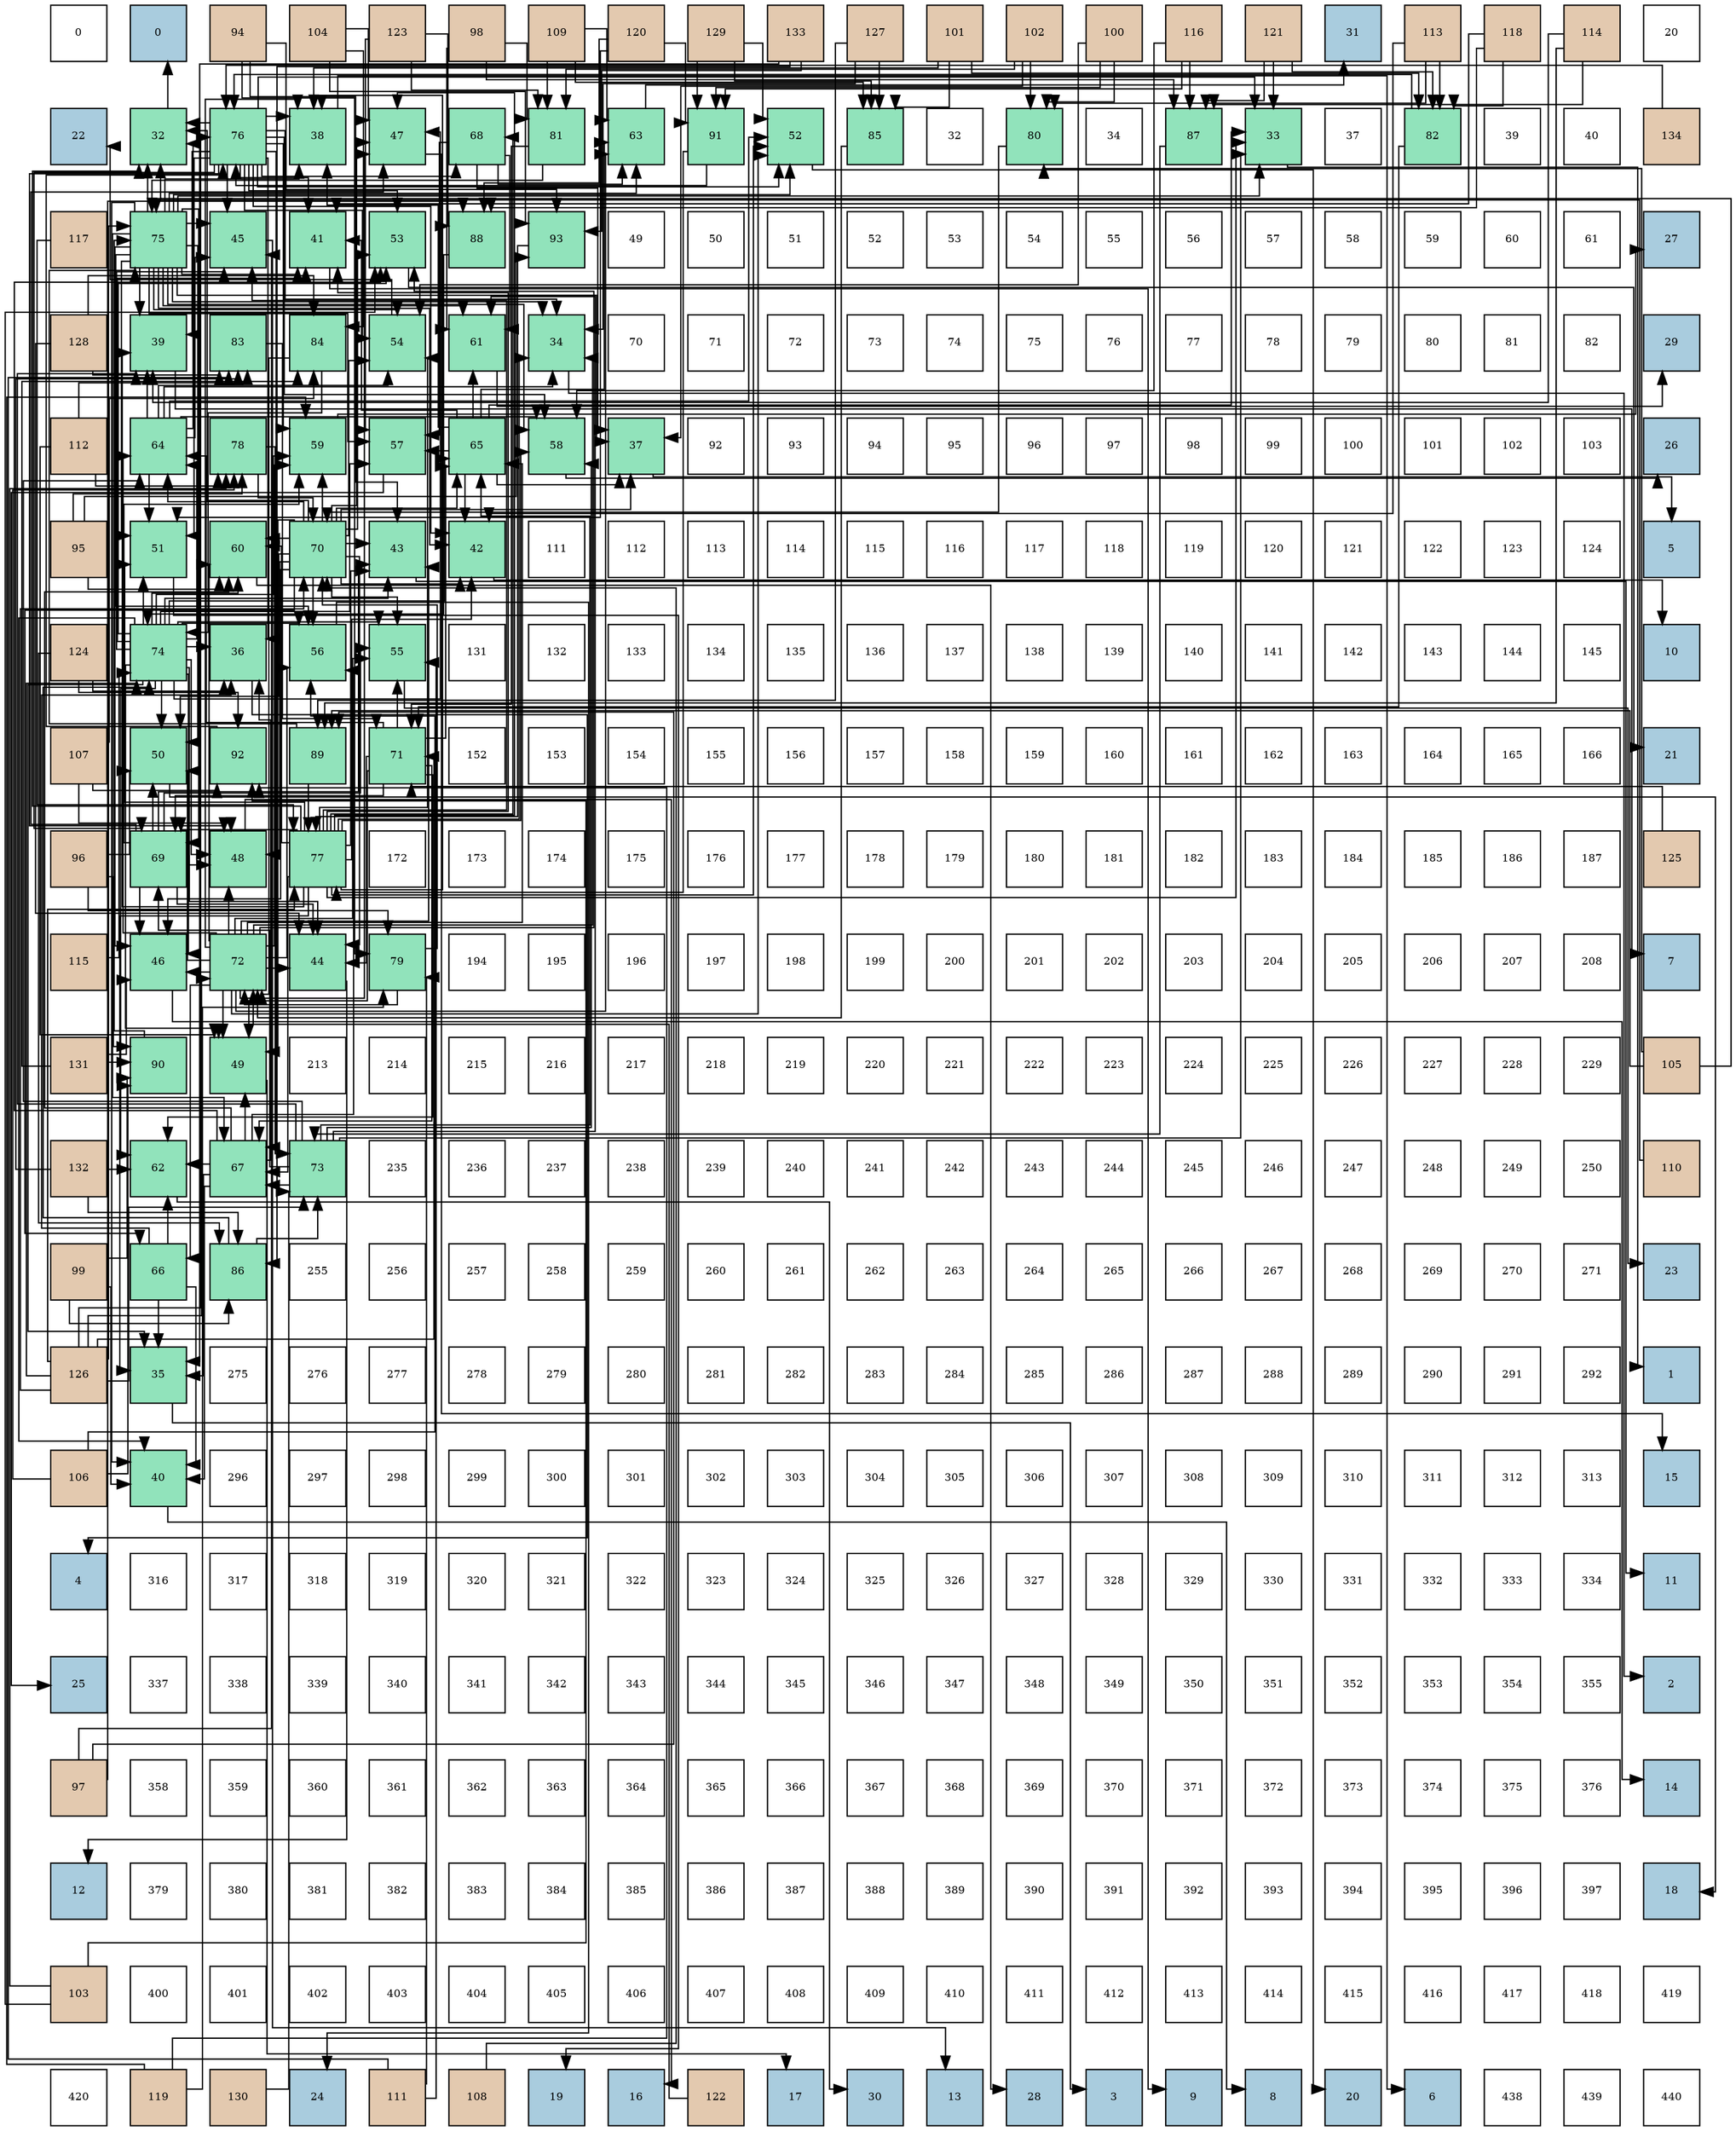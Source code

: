 digraph layout{
 rankdir=TB;
 splines=ortho;
 node [style=filled shape=square fixedsize=true width=0.6];
0[label="0", fontsize=8, fillcolor="#ffffff"];
1[label="0", fontsize=8, fillcolor="#a9ccde"];
2[label="94", fontsize=8, fillcolor="#e3c9af"];
3[label="104", fontsize=8, fillcolor="#e3c9af"];
4[label="123", fontsize=8, fillcolor="#e3c9af"];
5[label="98", fontsize=8, fillcolor="#e3c9af"];
6[label="109", fontsize=8, fillcolor="#e3c9af"];
7[label="120", fontsize=8, fillcolor="#e3c9af"];
8[label="129", fontsize=8, fillcolor="#e3c9af"];
9[label="133", fontsize=8, fillcolor="#e3c9af"];
10[label="127", fontsize=8, fillcolor="#e3c9af"];
11[label="101", fontsize=8, fillcolor="#e3c9af"];
12[label="102", fontsize=8, fillcolor="#e3c9af"];
13[label="100", fontsize=8, fillcolor="#e3c9af"];
14[label="116", fontsize=8, fillcolor="#e3c9af"];
15[label="121", fontsize=8, fillcolor="#e3c9af"];
16[label="31", fontsize=8, fillcolor="#a9ccde"];
17[label="113", fontsize=8, fillcolor="#e3c9af"];
18[label="118", fontsize=8, fillcolor="#e3c9af"];
19[label="114", fontsize=8, fillcolor="#e3c9af"];
20[label="20", fontsize=8, fillcolor="#ffffff"];
21[label="22", fontsize=8, fillcolor="#a9ccde"];
22[label="32", fontsize=8, fillcolor="#91e3bb"];
23[label="76", fontsize=8, fillcolor="#91e3bb"];
24[label="38", fontsize=8, fillcolor="#91e3bb"];
25[label="47", fontsize=8, fillcolor="#91e3bb"];
26[label="68", fontsize=8, fillcolor="#91e3bb"];
27[label="81", fontsize=8, fillcolor="#91e3bb"];
28[label="63", fontsize=8, fillcolor="#91e3bb"];
29[label="91", fontsize=8, fillcolor="#91e3bb"];
30[label="52", fontsize=8, fillcolor="#91e3bb"];
31[label="85", fontsize=8, fillcolor="#91e3bb"];
32[label="32", fontsize=8, fillcolor="#ffffff"];
33[label="80", fontsize=8, fillcolor="#91e3bb"];
34[label="34", fontsize=8, fillcolor="#ffffff"];
35[label="87", fontsize=8, fillcolor="#91e3bb"];
36[label="33", fontsize=8, fillcolor="#91e3bb"];
37[label="37", fontsize=8, fillcolor="#ffffff"];
38[label="82", fontsize=8, fillcolor="#91e3bb"];
39[label="39", fontsize=8, fillcolor="#ffffff"];
40[label="40", fontsize=8, fillcolor="#ffffff"];
41[label="134", fontsize=8, fillcolor="#e3c9af"];
42[label="117", fontsize=8, fillcolor="#e3c9af"];
43[label="75", fontsize=8, fillcolor="#91e3bb"];
44[label="45", fontsize=8, fillcolor="#91e3bb"];
45[label="41", fontsize=8, fillcolor="#91e3bb"];
46[label="53", fontsize=8, fillcolor="#91e3bb"];
47[label="88", fontsize=8, fillcolor="#91e3bb"];
48[label="93", fontsize=8, fillcolor="#91e3bb"];
49[label="49", fontsize=8, fillcolor="#ffffff"];
50[label="50", fontsize=8, fillcolor="#ffffff"];
51[label="51", fontsize=8, fillcolor="#ffffff"];
52[label="52", fontsize=8, fillcolor="#ffffff"];
53[label="53", fontsize=8, fillcolor="#ffffff"];
54[label="54", fontsize=8, fillcolor="#ffffff"];
55[label="55", fontsize=8, fillcolor="#ffffff"];
56[label="56", fontsize=8, fillcolor="#ffffff"];
57[label="57", fontsize=8, fillcolor="#ffffff"];
58[label="58", fontsize=8, fillcolor="#ffffff"];
59[label="59", fontsize=8, fillcolor="#ffffff"];
60[label="60", fontsize=8, fillcolor="#ffffff"];
61[label="61", fontsize=8, fillcolor="#ffffff"];
62[label="27", fontsize=8, fillcolor="#a9ccde"];
63[label="128", fontsize=8, fillcolor="#e3c9af"];
64[label="39", fontsize=8, fillcolor="#91e3bb"];
65[label="83", fontsize=8, fillcolor="#91e3bb"];
66[label="84", fontsize=8, fillcolor="#91e3bb"];
67[label="54", fontsize=8, fillcolor="#91e3bb"];
68[label="61", fontsize=8, fillcolor="#91e3bb"];
69[label="34", fontsize=8, fillcolor="#91e3bb"];
70[label="70", fontsize=8, fillcolor="#ffffff"];
71[label="71", fontsize=8, fillcolor="#ffffff"];
72[label="72", fontsize=8, fillcolor="#ffffff"];
73[label="73", fontsize=8, fillcolor="#ffffff"];
74[label="74", fontsize=8, fillcolor="#ffffff"];
75[label="75", fontsize=8, fillcolor="#ffffff"];
76[label="76", fontsize=8, fillcolor="#ffffff"];
77[label="77", fontsize=8, fillcolor="#ffffff"];
78[label="78", fontsize=8, fillcolor="#ffffff"];
79[label="79", fontsize=8, fillcolor="#ffffff"];
80[label="80", fontsize=8, fillcolor="#ffffff"];
81[label="81", fontsize=8, fillcolor="#ffffff"];
82[label="82", fontsize=8, fillcolor="#ffffff"];
83[label="29", fontsize=8, fillcolor="#a9ccde"];
84[label="112", fontsize=8, fillcolor="#e3c9af"];
85[label="64", fontsize=8, fillcolor="#91e3bb"];
86[label="78", fontsize=8, fillcolor="#91e3bb"];
87[label="59", fontsize=8, fillcolor="#91e3bb"];
88[label="57", fontsize=8, fillcolor="#91e3bb"];
89[label="65", fontsize=8, fillcolor="#91e3bb"];
90[label="58", fontsize=8, fillcolor="#91e3bb"];
91[label="37", fontsize=8, fillcolor="#91e3bb"];
92[label="92", fontsize=8, fillcolor="#ffffff"];
93[label="93", fontsize=8, fillcolor="#ffffff"];
94[label="94", fontsize=8, fillcolor="#ffffff"];
95[label="95", fontsize=8, fillcolor="#ffffff"];
96[label="96", fontsize=8, fillcolor="#ffffff"];
97[label="97", fontsize=8, fillcolor="#ffffff"];
98[label="98", fontsize=8, fillcolor="#ffffff"];
99[label="99", fontsize=8, fillcolor="#ffffff"];
100[label="100", fontsize=8, fillcolor="#ffffff"];
101[label="101", fontsize=8, fillcolor="#ffffff"];
102[label="102", fontsize=8, fillcolor="#ffffff"];
103[label="103", fontsize=8, fillcolor="#ffffff"];
104[label="26", fontsize=8, fillcolor="#a9ccde"];
105[label="95", fontsize=8, fillcolor="#e3c9af"];
106[label="51", fontsize=8, fillcolor="#91e3bb"];
107[label="60", fontsize=8, fillcolor="#91e3bb"];
108[label="70", fontsize=8, fillcolor="#91e3bb"];
109[label="43", fontsize=8, fillcolor="#91e3bb"];
110[label="42", fontsize=8, fillcolor="#91e3bb"];
111[label="111", fontsize=8, fillcolor="#ffffff"];
112[label="112", fontsize=8, fillcolor="#ffffff"];
113[label="113", fontsize=8, fillcolor="#ffffff"];
114[label="114", fontsize=8, fillcolor="#ffffff"];
115[label="115", fontsize=8, fillcolor="#ffffff"];
116[label="116", fontsize=8, fillcolor="#ffffff"];
117[label="117", fontsize=8, fillcolor="#ffffff"];
118[label="118", fontsize=8, fillcolor="#ffffff"];
119[label="119", fontsize=8, fillcolor="#ffffff"];
120[label="120", fontsize=8, fillcolor="#ffffff"];
121[label="121", fontsize=8, fillcolor="#ffffff"];
122[label="122", fontsize=8, fillcolor="#ffffff"];
123[label="123", fontsize=8, fillcolor="#ffffff"];
124[label="124", fontsize=8, fillcolor="#ffffff"];
125[label="5", fontsize=8, fillcolor="#a9ccde"];
126[label="124", fontsize=8, fillcolor="#e3c9af"];
127[label="74", fontsize=8, fillcolor="#91e3bb"];
128[label="36", fontsize=8, fillcolor="#91e3bb"];
129[label="56", fontsize=8, fillcolor="#91e3bb"];
130[label="55", fontsize=8, fillcolor="#91e3bb"];
131[label="131", fontsize=8, fillcolor="#ffffff"];
132[label="132", fontsize=8, fillcolor="#ffffff"];
133[label="133", fontsize=8, fillcolor="#ffffff"];
134[label="134", fontsize=8, fillcolor="#ffffff"];
135[label="135", fontsize=8, fillcolor="#ffffff"];
136[label="136", fontsize=8, fillcolor="#ffffff"];
137[label="137", fontsize=8, fillcolor="#ffffff"];
138[label="138", fontsize=8, fillcolor="#ffffff"];
139[label="139", fontsize=8, fillcolor="#ffffff"];
140[label="140", fontsize=8, fillcolor="#ffffff"];
141[label="141", fontsize=8, fillcolor="#ffffff"];
142[label="142", fontsize=8, fillcolor="#ffffff"];
143[label="143", fontsize=8, fillcolor="#ffffff"];
144[label="144", fontsize=8, fillcolor="#ffffff"];
145[label="145", fontsize=8, fillcolor="#ffffff"];
146[label="10", fontsize=8, fillcolor="#a9ccde"];
147[label="107", fontsize=8, fillcolor="#e3c9af"];
148[label="50", fontsize=8, fillcolor="#91e3bb"];
149[label="92", fontsize=8, fillcolor="#91e3bb"];
150[label="89", fontsize=8, fillcolor="#91e3bb"];
151[label="71", fontsize=8, fillcolor="#91e3bb"];
152[label="152", fontsize=8, fillcolor="#ffffff"];
153[label="153", fontsize=8, fillcolor="#ffffff"];
154[label="154", fontsize=8, fillcolor="#ffffff"];
155[label="155", fontsize=8, fillcolor="#ffffff"];
156[label="156", fontsize=8, fillcolor="#ffffff"];
157[label="157", fontsize=8, fillcolor="#ffffff"];
158[label="158", fontsize=8, fillcolor="#ffffff"];
159[label="159", fontsize=8, fillcolor="#ffffff"];
160[label="160", fontsize=8, fillcolor="#ffffff"];
161[label="161", fontsize=8, fillcolor="#ffffff"];
162[label="162", fontsize=8, fillcolor="#ffffff"];
163[label="163", fontsize=8, fillcolor="#ffffff"];
164[label="164", fontsize=8, fillcolor="#ffffff"];
165[label="165", fontsize=8, fillcolor="#ffffff"];
166[label="166", fontsize=8, fillcolor="#ffffff"];
167[label="21", fontsize=8, fillcolor="#a9ccde"];
168[label="96", fontsize=8, fillcolor="#e3c9af"];
169[label="69", fontsize=8, fillcolor="#91e3bb"];
170[label="48", fontsize=8, fillcolor="#91e3bb"];
171[label="77", fontsize=8, fillcolor="#91e3bb"];
172[label="172", fontsize=8, fillcolor="#ffffff"];
173[label="173", fontsize=8, fillcolor="#ffffff"];
174[label="174", fontsize=8, fillcolor="#ffffff"];
175[label="175", fontsize=8, fillcolor="#ffffff"];
176[label="176", fontsize=8, fillcolor="#ffffff"];
177[label="177", fontsize=8, fillcolor="#ffffff"];
178[label="178", fontsize=8, fillcolor="#ffffff"];
179[label="179", fontsize=8, fillcolor="#ffffff"];
180[label="180", fontsize=8, fillcolor="#ffffff"];
181[label="181", fontsize=8, fillcolor="#ffffff"];
182[label="182", fontsize=8, fillcolor="#ffffff"];
183[label="183", fontsize=8, fillcolor="#ffffff"];
184[label="184", fontsize=8, fillcolor="#ffffff"];
185[label="185", fontsize=8, fillcolor="#ffffff"];
186[label="186", fontsize=8, fillcolor="#ffffff"];
187[label="187", fontsize=8, fillcolor="#ffffff"];
188[label="125", fontsize=8, fillcolor="#e3c9af"];
189[label="115", fontsize=8, fillcolor="#e3c9af"];
190[label="46", fontsize=8, fillcolor="#91e3bb"];
191[label="72", fontsize=8, fillcolor="#91e3bb"];
192[label="44", fontsize=8, fillcolor="#91e3bb"];
193[label="79", fontsize=8, fillcolor="#91e3bb"];
194[label="194", fontsize=8, fillcolor="#ffffff"];
195[label="195", fontsize=8, fillcolor="#ffffff"];
196[label="196", fontsize=8, fillcolor="#ffffff"];
197[label="197", fontsize=8, fillcolor="#ffffff"];
198[label="198", fontsize=8, fillcolor="#ffffff"];
199[label="199", fontsize=8, fillcolor="#ffffff"];
200[label="200", fontsize=8, fillcolor="#ffffff"];
201[label="201", fontsize=8, fillcolor="#ffffff"];
202[label="202", fontsize=8, fillcolor="#ffffff"];
203[label="203", fontsize=8, fillcolor="#ffffff"];
204[label="204", fontsize=8, fillcolor="#ffffff"];
205[label="205", fontsize=8, fillcolor="#ffffff"];
206[label="206", fontsize=8, fillcolor="#ffffff"];
207[label="207", fontsize=8, fillcolor="#ffffff"];
208[label="208", fontsize=8, fillcolor="#ffffff"];
209[label="7", fontsize=8, fillcolor="#a9ccde"];
210[label="131", fontsize=8, fillcolor="#e3c9af"];
211[label="90", fontsize=8, fillcolor="#91e3bb"];
212[label="49", fontsize=8, fillcolor="#91e3bb"];
213[label="213", fontsize=8, fillcolor="#ffffff"];
214[label="214", fontsize=8, fillcolor="#ffffff"];
215[label="215", fontsize=8, fillcolor="#ffffff"];
216[label="216", fontsize=8, fillcolor="#ffffff"];
217[label="217", fontsize=8, fillcolor="#ffffff"];
218[label="218", fontsize=8, fillcolor="#ffffff"];
219[label="219", fontsize=8, fillcolor="#ffffff"];
220[label="220", fontsize=8, fillcolor="#ffffff"];
221[label="221", fontsize=8, fillcolor="#ffffff"];
222[label="222", fontsize=8, fillcolor="#ffffff"];
223[label="223", fontsize=8, fillcolor="#ffffff"];
224[label="224", fontsize=8, fillcolor="#ffffff"];
225[label="225", fontsize=8, fillcolor="#ffffff"];
226[label="226", fontsize=8, fillcolor="#ffffff"];
227[label="227", fontsize=8, fillcolor="#ffffff"];
228[label="228", fontsize=8, fillcolor="#ffffff"];
229[label="229", fontsize=8, fillcolor="#ffffff"];
230[label="105", fontsize=8, fillcolor="#e3c9af"];
231[label="132", fontsize=8, fillcolor="#e3c9af"];
232[label="62", fontsize=8, fillcolor="#91e3bb"];
233[label="67", fontsize=8, fillcolor="#91e3bb"];
234[label="73", fontsize=8, fillcolor="#91e3bb"];
235[label="235", fontsize=8, fillcolor="#ffffff"];
236[label="236", fontsize=8, fillcolor="#ffffff"];
237[label="237", fontsize=8, fillcolor="#ffffff"];
238[label="238", fontsize=8, fillcolor="#ffffff"];
239[label="239", fontsize=8, fillcolor="#ffffff"];
240[label="240", fontsize=8, fillcolor="#ffffff"];
241[label="241", fontsize=8, fillcolor="#ffffff"];
242[label="242", fontsize=8, fillcolor="#ffffff"];
243[label="243", fontsize=8, fillcolor="#ffffff"];
244[label="244", fontsize=8, fillcolor="#ffffff"];
245[label="245", fontsize=8, fillcolor="#ffffff"];
246[label="246", fontsize=8, fillcolor="#ffffff"];
247[label="247", fontsize=8, fillcolor="#ffffff"];
248[label="248", fontsize=8, fillcolor="#ffffff"];
249[label="249", fontsize=8, fillcolor="#ffffff"];
250[label="250", fontsize=8, fillcolor="#ffffff"];
251[label="110", fontsize=8, fillcolor="#e3c9af"];
252[label="99", fontsize=8, fillcolor="#e3c9af"];
253[label="66", fontsize=8, fillcolor="#91e3bb"];
254[label="86", fontsize=8, fillcolor="#91e3bb"];
255[label="255", fontsize=8, fillcolor="#ffffff"];
256[label="256", fontsize=8, fillcolor="#ffffff"];
257[label="257", fontsize=8, fillcolor="#ffffff"];
258[label="258", fontsize=8, fillcolor="#ffffff"];
259[label="259", fontsize=8, fillcolor="#ffffff"];
260[label="260", fontsize=8, fillcolor="#ffffff"];
261[label="261", fontsize=8, fillcolor="#ffffff"];
262[label="262", fontsize=8, fillcolor="#ffffff"];
263[label="263", fontsize=8, fillcolor="#ffffff"];
264[label="264", fontsize=8, fillcolor="#ffffff"];
265[label="265", fontsize=8, fillcolor="#ffffff"];
266[label="266", fontsize=8, fillcolor="#ffffff"];
267[label="267", fontsize=8, fillcolor="#ffffff"];
268[label="268", fontsize=8, fillcolor="#ffffff"];
269[label="269", fontsize=8, fillcolor="#ffffff"];
270[label="270", fontsize=8, fillcolor="#ffffff"];
271[label="271", fontsize=8, fillcolor="#ffffff"];
272[label="23", fontsize=8, fillcolor="#a9ccde"];
273[label="126", fontsize=8, fillcolor="#e3c9af"];
274[label="35", fontsize=8, fillcolor="#91e3bb"];
275[label="275", fontsize=8, fillcolor="#ffffff"];
276[label="276", fontsize=8, fillcolor="#ffffff"];
277[label="277", fontsize=8, fillcolor="#ffffff"];
278[label="278", fontsize=8, fillcolor="#ffffff"];
279[label="279", fontsize=8, fillcolor="#ffffff"];
280[label="280", fontsize=8, fillcolor="#ffffff"];
281[label="281", fontsize=8, fillcolor="#ffffff"];
282[label="282", fontsize=8, fillcolor="#ffffff"];
283[label="283", fontsize=8, fillcolor="#ffffff"];
284[label="284", fontsize=8, fillcolor="#ffffff"];
285[label="285", fontsize=8, fillcolor="#ffffff"];
286[label="286", fontsize=8, fillcolor="#ffffff"];
287[label="287", fontsize=8, fillcolor="#ffffff"];
288[label="288", fontsize=8, fillcolor="#ffffff"];
289[label="289", fontsize=8, fillcolor="#ffffff"];
290[label="290", fontsize=8, fillcolor="#ffffff"];
291[label="291", fontsize=8, fillcolor="#ffffff"];
292[label="292", fontsize=8, fillcolor="#ffffff"];
293[label="1", fontsize=8, fillcolor="#a9ccde"];
294[label="106", fontsize=8, fillcolor="#e3c9af"];
295[label="40", fontsize=8, fillcolor="#91e3bb"];
296[label="296", fontsize=8, fillcolor="#ffffff"];
297[label="297", fontsize=8, fillcolor="#ffffff"];
298[label="298", fontsize=8, fillcolor="#ffffff"];
299[label="299", fontsize=8, fillcolor="#ffffff"];
300[label="300", fontsize=8, fillcolor="#ffffff"];
301[label="301", fontsize=8, fillcolor="#ffffff"];
302[label="302", fontsize=8, fillcolor="#ffffff"];
303[label="303", fontsize=8, fillcolor="#ffffff"];
304[label="304", fontsize=8, fillcolor="#ffffff"];
305[label="305", fontsize=8, fillcolor="#ffffff"];
306[label="306", fontsize=8, fillcolor="#ffffff"];
307[label="307", fontsize=8, fillcolor="#ffffff"];
308[label="308", fontsize=8, fillcolor="#ffffff"];
309[label="309", fontsize=8, fillcolor="#ffffff"];
310[label="310", fontsize=8, fillcolor="#ffffff"];
311[label="311", fontsize=8, fillcolor="#ffffff"];
312[label="312", fontsize=8, fillcolor="#ffffff"];
313[label="313", fontsize=8, fillcolor="#ffffff"];
314[label="15", fontsize=8, fillcolor="#a9ccde"];
315[label="4", fontsize=8, fillcolor="#a9ccde"];
316[label="316", fontsize=8, fillcolor="#ffffff"];
317[label="317", fontsize=8, fillcolor="#ffffff"];
318[label="318", fontsize=8, fillcolor="#ffffff"];
319[label="319", fontsize=8, fillcolor="#ffffff"];
320[label="320", fontsize=8, fillcolor="#ffffff"];
321[label="321", fontsize=8, fillcolor="#ffffff"];
322[label="322", fontsize=8, fillcolor="#ffffff"];
323[label="323", fontsize=8, fillcolor="#ffffff"];
324[label="324", fontsize=8, fillcolor="#ffffff"];
325[label="325", fontsize=8, fillcolor="#ffffff"];
326[label="326", fontsize=8, fillcolor="#ffffff"];
327[label="327", fontsize=8, fillcolor="#ffffff"];
328[label="328", fontsize=8, fillcolor="#ffffff"];
329[label="329", fontsize=8, fillcolor="#ffffff"];
330[label="330", fontsize=8, fillcolor="#ffffff"];
331[label="331", fontsize=8, fillcolor="#ffffff"];
332[label="332", fontsize=8, fillcolor="#ffffff"];
333[label="333", fontsize=8, fillcolor="#ffffff"];
334[label="334", fontsize=8, fillcolor="#ffffff"];
335[label="11", fontsize=8, fillcolor="#a9ccde"];
336[label="25", fontsize=8, fillcolor="#a9ccde"];
337[label="337", fontsize=8, fillcolor="#ffffff"];
338[label="338", fontsize=8, fillcolor="#ffffff"];
339[label="339", fontsize=8, fillcolor="#ffffff"];
340[label="340", fontsize=8, fillcolor="#ffffff"];
341[label="341", fontsize=8, fillcolor="#ffffff"];
342[label="342", fontsize=8, fillcolor="#ffffff"];
343[label="343", fontsize=8, fillcolor="#ffffff"];
344[label="344", fontsize=8, fillcolor="#ffffff"];
345[label="345", fontsize=8, fillcolor="#ffffff"];
346[label="346", fontsize=8, fillcolor="#ffffff"];
347[label="347", fontsize=8, fillcolor="#ffffff"];
348[label="348", fontsize=8, fillcolor="#ffffff"];
349[label="349", fontsize=8, fillcolor="#ffffff"];
350[label="350", fontsize=8, fillcolor="#ffffff"];
351[label="351", fontsize=8, fillcolor="#ffffff"];
352[label="352", fontsize=8, fillcolor="#ffffff"];
353[label="353", fontsize=8, fillcolor="#ffffff"];
354[label="354", fontsize=8, fillcolor="#ffffff"];
355[label="355", fontsize=8, fillcolor="#ffffff"];
356[label="2", fontsize=8, fillcolor="#a9ccde"];
357[label="97", fontsize=8, fillcolor="#e3c9af"];
358[label="358", fontsize=8, fillcolor="#ffffff"];
359[label="359", fontsize=8, fillcolor="#ffffff"];
360[label="360", fontsize=8, fillcolor="#ffffff"];
361[label="361", fontsize=8, fillcolor="#ffffff"];
362[label="362", fontsize=8, fillcolor="#ffffff"];
363[label="363", fontsize=8, fillcolor="#ffffff"];
364[label="364", fontsize=8, fillcolor="#ffffff"];
365[label="365", fontsize=8, fillcolor="#ffffff"];
366[label="366", fontsize=8, fillcolor="#ffffff"];
367[label="367", fontsize=8, fillcolor="#ffffff"];
368[label="368", fontsize=8, fillcolor="#ffffff"];
369[label="369", fontsize=8, fillcolor="#ffffff"];
370[label="370", fontsize=8, fillcolor="#ffffff"];
371[label="371", fontsize=8, fillcolor="#ffffff"];
372[label="372", fontsize=8, fillcolor="#ffffff"];
373[label="373", fontsize=8, fillcolor="#ffffff"];
374[label="374", fontsize=8, fillcolor="#ffffff"];
375[label="375", fontsize=8, fillcolor="#ffffff"];
376[label="376", fontsize=8, fillcolor="#ffffff"];
377[label="14", fontsize=8, fillcolor="#a9ccde"];
378[label="12", fontsize=8, fillcolor="#a9ccde"];
379[label="379", fontsize=8, fillcolor="#ffffff"];
380[label="380", fontsize=8, fillcolor="#ffffff"];
381[label="381", fontsize=8, fillcolor="#ffffff"];
382[label="382", fontsize=8, fillcolor="#ffffff"];
383[label="383", fontsize=8, fillcolor="#ffffff"];
384[label="384", fontsize=8, fillcolor="#ffffff"];
385[label="385", fontsize=8, fillcolor="#ffffff"];
386[label="386", fontsize=8, fillcolor="#ffffff"];
387[label="387", fontsize=8, fillcolor="#ffffff"];
388[label="388", fontsize=8, fillcolor="#ffffff"];
389[label="389", fontsize=8, fillcolor="#ffffff"];
390[label="390", fontsize=8, fillcolor="#ffffff"];
391[label="391", fontsize=8, fillcolor="#ffffff"];
392[label="392", fontsize=8, fillcolor="#ffffff"];
393[label="393", fontsize=8, fillcolor="#ffffff"];
394[label="394", fontsize=8, fillcolor="#ffffff"];
395[label="395", fontsize=8, fillcolor="#ffffff"];
396[label="396", fontsize=8, fillcolor="#ffffff"];
397[label="397", fontsize=8, fillcolor="#ffffff"];
398[label="18", fontsize=8, fillcolor="#a9ccde"];
399[label="103", fontsize=8, fillcolor="#e3c9af"];
400[label="400", fontsize=8, fillcolor="#ffffff"];
401[label="401", fontsize=8, fillcolor="#ffffff"];
402[label="402", fontsize=8, fillcolor="#ffffff"];
403[label="403", fontsize=8, fillcolor="#ffffff"];
404[label="404", fontsize=8, fillcolor="#ffffff"];
405[label="405", fontsize=8, fillcolor="#ffffff"];
406[label="406", fontsize=8, fillcolor="#ffffff"];
407[label="407", fontsize=8, fillcolor="#ffffff"];
408[label="408", fontsize=8, fillcolor="#ffffff"];
409[label="409", fontsize=8, fillcolor="#ffffff"];
410[label="410", fontsize=8, fillcolor="#ffffff"];
411[label="411", fontsize=8, fillcolor="#ffffff"];
412[label="412", fontsize=8, fillcolor="#ffffff"];
413[label="413", fontsize=8, fillcolor="#ffffff"];
414[label="414", fontsize=8, fillcolor="#ffffff"];
415[label="415", fontsize=8, fillcolor="#ffffff"];
416[label="416", fontsize=8, fillcolor="#ffffff"];
417[label="417", fontsize=8, fillcolor="#ffffff"];
418[label="418", fontsize=8, fillcolor="#ffffff"];
419[label="419", fontsize=8, fillcolor="#ffffff"];
420[label="420", fontsize=8, fillcolor="#ffffff"];
421[label="119", fontsize=8, fillcolor="#e3c9af"];
422[label="130", fontsize=8, fillcolor="#e3c9af"];
423[label="24", fontsize=8, fillcolor="#a9ccde"];
424[label="111", fontsize=8, fillcolor="#e3c9af"];
425[label="108", fontsize=8, fillcolor="#e3c9af"];
426[label="19", fontsize=8, fillcolor="#a9ccde"];
427[label="16", fontsize=8, fillcolor="#a9ccde"];
428[label="122", fontsize=8, fillcolor="#e3c9af"];
429[label="17", fontsize=8, fillcolor="#a9ccde"];
430[label="30", fontsize=8, fillcolor="#a9ccde"];
431[label="13", fontsize=8, fillcolor="#a9ccde"];
432[label="28", fontsize=8, fillcolor="#a9ccde"];
433[label="3", fontsize=8, fillcolor="#a9ccde"];
434[label="9", fontsize=8, fillcolor="#a9ccde"];
435[label="8", fontsize=8, fillcolor="#a9ccde"];
436[label="20", fontsize=8, fillcolor="#a9ccde"];
437[label="6", fontsize=8, fillcolor="#a9ccde"];
438[label="438", fontsize=8, fillcolor="#ffffff"];
439[label="439", fontsize=8, fillcolor="#ffffff"];
440[label="440", fontsize=8, fillcolor="#ffffff"];
edge [constraint=false, style=vis];22 -> 1;
36 -> 293;
69 -> 356;
274 -> 433;
128 -> 315;
91 -> 125;
24 -> 437;
64 -> 209;
295 -> 435;
45 -> 434;
110 -> 146;
109 -> 335;
192 -> 378;
44 -> 431;
190 -> 377;
25 -> 314;
170 -> 427;
212 -> 429;
148 -> 398;
106 -> 426;
30 -> 436;
46 -> 167;
67 -> 21;
130 -> 272;
129 -> 423;
88 -> 336;
90 -> 104;
87 -> 62;
107 -> 432;
68 -> 83;
232 -> 430;
28 -> 16;
85 -> 22;
85 -> 69;
85 -> 64;
85 -> 44;
85 -> 106;
85 -> 30;
85 -> 67;
85 -> 90;
89 -> 36;
89 -> 91;
89 -> 24;
89 -> 45;
89 -> 110;
89 -> 88;
89 -> 68;
89 -> 28;
253 -> 274;
253 -> 128;
253 -> 295;
253 -> 232;
233 -> 274;
233 -> 128;
233 -> 295;
233 -> 212;
233 -> 46;
233 -> 129;
233 -> 107;
233 -> 232;
26 -> 91;
26 -> 88;
26 -> 68;
26 -> 28;
169 -> 109;
169 -> 192;
169 -> 190;
169 -> 25;
169 -> 170;
169 -> 148;
169 -> 130;
169 -> 87;
108 -> 22;
108 -> 91;
108 -> 110;
108 -> 109;
108 -> 192;
108 -> 190;
108 -> 25;
108 -> 170;
108 -> 212;
108 -> 148;
108 -> 46;
108 -> 67;
108 -> 130;
108 -> 129;
108 -> 87;
108 -> 107;
108 -> 85;
108 -> 89;
108 -> 253;
151 -> 192;
151 -> 212;
151 -> 130;
151 -> 232;
151 -> 85;
151 -> 89;
151 -> 233;
151 -> 169;
191 -> 69;
191 -> 24;
191 -> 109;
191 -> 192;
191 -> 190;
191 -> 25;
191 -> 170;
191 -> 212;
191 -> 148;
191 -> 30;
191 -> 46;
191 -> 130;
191 -> 129;
191 -> 87;
191 -> 107;
191 -> 28;
191 -> 85;
191 -> 89;
191 -> 253;
234 -> 36;
234 -> 64;
234 -> 90;
234 -> 68;
234 -> 85;
234 -> 89;
234 -> 233;
234 -> 169;
127 -> 274;
127 -> 128;
127 -> 295;
127 -> 45;
127 -> 109;
127 -> 192;
127 -> 44;
127 -> 190;
127 -> 25;
127 -> 170;
127 -> 212;
127 -> 148;
127 -> 106;
127 -> 46;
127 -> 130;
127 -> 129;
127 -> 88;
127 -> 87;
127 -> 107;
127 -> 232;
127 -> 85;
127 -> 89;
43 -> 22;
43 -> 36;
43 -> 69;
43 -> 91;
43 -> 24;
43 -> 64;
43 -> 295;
43 -> 45;
43 -> 110;
43 -> 44;
43 -> 190;
43 -> 148;
43 -> 106;
43 -> 30;
43 -> 67;
43 -> 129;
43 -> 88;
43 -> 90;
43 -> 68;
43 -> 28;
43 -> 233;
43 -> 169;
23 -> 22;
23 -> 36;
23 -> 69;
23 -> 128;
23 -> 24;
23 -> 64;
23 -> 45;
23 -> 110;
23 -> 44;
23 -> 170;
23 -> 106;
23 -> 30;
23 -> 46;
23 -> 67;
23 -> 90;
23 -> 87;
23 -> 233;
23 -> 26;
23 -> 169;
171 -> 22;
171 -> 36;
171 -> 69;
171 -> 274;
171 -> 24;
171 -> 64;
171 -> 45;
171 -> 110;
171 -> 109;
171 -> 44;
171 -> 25;
171 -> 106;
171 -> 30;
171 -> 67;
171 -> 90;
171 -> 107;
171 -> 233;
171 -> 26;
171 -> 169;
86 -> 108;
86 -> 234;
193 -> 108;
193 -> 191;
33 -> 108;
27 -> 151;
27 -> 43;
38 -> 151;
38 -> 23;
65 -> 151;
66 -> 191;
66 -> 127;
31 -> 191;
254 -> 234;
254 -> 127;
35 -> 234;
47 -> 127;
150 -> 43;
150 -> 171;
211 -> 43;
29 -> 23;
29 -> 171;
149 -> 23;
48 -> 171;
2 -> 109;
2 -> 193;
2 -> 48;
105 -> 107;
105 -> 86;
105 -> 48;
168 -> 148;
168 -> 193;
168 -> 211;
357 -> 44;
357 -> 47;
357 -> 150;
5 -> 68;
5 -> 27;
5 -> 35;
252 -> 295;
252 -> 254;
252 -> 211;
13 -> 67;
13 -> 33;
13 -> 29;
11 -> 24;
11 -> 38;
11 -> 31;
12 -> 91;
12 -> 33;
12 -> 27;
399 -> 46;
399 -> 86;
399 -> 149;
3 -> 25;
3 -> 66;
3 -> 48;
230 -> 22;
230 -> 33;
230 -> 150;
294 -> 129;
294 -> 86;
294 -> 211;
147 -> 170;
147 -> 66;
147 -> 149;
425 -> 108;
6 -> 28;
6 -> 27;
6 -> 31;
251 -> 43;
424 -> 130;
424 -> 193;
424 -> 65;
84 -> 212;
84 -> 86;
84 -> 65;
17 -> 110;
17 -> 33;
17 -> 38;
19 -> 64;
19 -> 35;
19 -> 150;
189 -> 127;
14 -> 90;
14 -> 35;
14 -> 29;
42 -> 171;
18 -> 45;
18 -> 38;
18 -> 47;
421 -> 87;
421 -> 193;
421 -> 149;
7 -> 106;
7 -> 47;
7 -> 29;
15 -> 36;
15 -> 38;
15 -> 35;
428 -> 191;
4 -> 88;
4 -> 27;
4 -> 47;
126 -> 128;
126 -> 254;
126 -> 149;
188 -> 151;
273 -> 108;
273 -> 151;
273 -> 191;
273 -> 234;
273 -> 127;
273 -> 43;
273 -> 23;
273 -> 171;
10 -> 69;
10 -> 31;
10 -> 150;
63 -> 192;
63 -> 65;
63 -> 66;
8 -> 30;
8 -> 31;
8 -> 29;
422 -> 234;
210 -> 190;
210 -> 66;
210 -> 211;
231 -> 232;
231 -> 65;
231 -> 254;
9 -> 274;
9 -> 254;
9 -> 48;
41 -> 23;
edge [constraint=true, style=invis];
0 -> 21 -> 42 -> 63 -> 84 -> 105 -> 126 -> 147 -> 168 -> 189 -> 210 -> 231 -> 252 -> 273 -> 294 -> 315 -> 336 -> 357 -> 378 -> 399 -> 420;
1 -> 22 -> 43 -> 64 -> 85 -> 106 -> 127 -> 148 -> 169 -> 190 -> 211 -> 232 -> 253 -> 274 -> 295 -> 316 -> 337 -> 358 -> 379 -> 400 -> 421;
2 -> 23 -> 44 -> 65 -> 86 -> 107 -> 128 -> 149 -> 170 -> 191 -> 212 -> 233 -> 254 -> 275 -> 296 -> 317 -> 338 -> 359 -> 380 -> 401 -> 422;
3 -> 24 -> 45 -> 66 -> 87 -> 108 -> 129 -> 150 -> 171 -> 192 -> 213 -> 234 -> 255 -> 276 -> 297 -> 318 -> 339 -> 360 -> 381 -> 402 -> 423;
4 -> 25 -> 46 -> 67 -> 88 -> 109 -> 130 -> 151 -> 172 -> 193 -> 214 -> 235 -> 256 -> 277 -> 298 -> 319 -> 340 -> 361 -> 382 -> 403 -> 424;
5 -> 26 -> 47 -> 68 -> 89 -> 110 -> 131 -> 152 -> 173 -> 194 -> 215 -> 236 -> 257 -> 278 -> 299 -> 320 -> 341 -> 362 -> 383 -> 404 -> 425;
6 -> 27 -> 48 -> 69 -> 90 -> 111 -> 132 -> 153 -> 174 -> 195 -> 216 -> 237 -> 258 -> 279 -> 300 -> 321 -> 342 -> 363 -> 384 -> 405 -> 426;
7 -> 28 -> 49 -> 70 -> 91 -> 112 -> 133 -> 154 -> 175 -> 196 -> 217 -> 238 -> 259 -> 280 -> 301 -> 322 -> 343 -> 364 -> 385 -> 406 -> 427;
8 -> 29 -> 50 -> 71 -> 92 -> 113 -> 134 -> 155 -> 176 -> 197 -> 218 -> 239 -> 260 -> 281 -> 302 -> 323 -> 344 -> 365 -> 386 -> 407 -> 428;
9 -> 30 -> 51 -> 72 -> 93 -> 114 -> 135 -> 156 -> 177 -> 198 -> 219 -> 240 -> 261 -> 282 -> 303 -> 324 -> 345 -> 366 -> 387 -> 408 -> 429;
10 -> 31 -> 52 -> 73 -> 94 -> 115 -> 136 -> 157 -> 178 -> 199 -> 220 -> 241 -> 262 -> 283 -> 304 -> 325 -> 346 -> 367 -> 388 -> 409 -> 430;
11 -> 32 -> 53 -> 74 -> 95 -> 116 -> 137 -> 158 -> 179 -> 200 -> 221 -> 242 -> 263 -> 284 -> 305 -> 326 -> 347 -> 368 -> 389 -> 410 -> 431;
12 -> 33 -> 54 -> 75 -> 96 -> 117 -> 138 -> 159 -> 180 -> 201 -> 222 -> 243 -> 264 -> 285 -> 306 -> 327 -> 348 -> 369 -> 390 -> 411 -> 432;
13 -> 34 -> 55 -> 76 -> 97 -> 118 -> 139 -> 160 -> 181 -> 202 -> 223 -> 244 -> 265 -> 286 -> 307 -> 328 -> 349 -> 370 -> 391 -> 412 -> 433;
14 -> 35 -> 56 -> 77 -> 98 -> 119 -> 140 -> 161 -> 182 -> 203 -> 224 -> 245 -> 266 -> 287 -> 308 -> 329 -> 350 -> 371 -> 392 -> 413 -> 434;
15 -> 36 -> 57 -> 78 -> 99 -> 120 -> 141 -> 162 -> 183 -> 204 -> 225 -> 246 -> 267 -> 288 -> 309 -> 330 -> 351 -> 372 -> 393 -> 414 -> 435;
16 -> 37 -> 58 -> 79 -> 100 -> 121 -> 142 -> 163 -> 184 -> 205 -> 226 -> 247 -> 268 -> 289 -> 310 -> 331 -> 352 -> 373 -> 394 -> 415 -> 436;
17 -> 38 -> 59 -> 80 -> 101 -> 122 -> 143 -> 164 -> 185 -> 206 -> 227 -> 248 -> 269 -> 290 -> 311 -> 332 -> 353 -> 374 -> 395 -> 416 -> 437;
18 -> 39 -> 60 -> 81 -> 102 -> 123 -> 144 -> 165 -> 186 -> 207 -> 228 -> 249 -> 270 -> 291 -> 312 -> 333 -> 354 -> 375 -> 396 -> 417 -> 438;
19 -> 40 -> 61 -> 82 -> 103 -> 124 -> 145 -> 166 -> 187 -> 208 -> 229 -> 250 -> 271 -> 292 -> 313 -> 334 -> 355 -> 376 -> 397 -> 418 -> 439;
20 -> 41 -> 62 -> 83 -> 104 -> 125 -> 146 -> 167 -> 188 -> 209 -> 230 -> 251 -> 272 -> 293 -> 314 -> 335 -> 356 -> 377 -> 398 -> 419 -> 440;
rank = same {0 -> 1 -> 2 -> 3 -> 4 -> 5 -> 6 -> 7 -> 8 -> 9 -> 10 -> 11 -> 12 -> 13 -> 14 -> 15 -> 16 -> 17 -> 18 -> 19 -> 20};
rank = same {21 -> 22 -> 23 -> 24 -> 25 -> 26 -> 27 -> 28 -> 29 -> 30 -> 31 -> 32 -> 33 -> 34 -> 35 -> 36 -> 37 -> 38 -> 39 -> 40 -> 41};
rank = same {42 -> 43 -> 44 -> 45 -> 46 -> 47 -> 48 -> 49 -> 50 -> 51 -> 52 -> 53 -> 54 -> 55 -> 56 -> 57 -> 58 -> 59 -> 60 -> 61 -> 62};
rank = same {63 -> 64 -> 65 -> 66 -> 67 -> 68 -> 69 -> 70 -> 71 -> 72 -> 73 -> 74 -> 75 -> 76 -> 77 -> 78 -> 79 -> 80 -> 81 -> 82 -> 83};
rank = same {84 -> 85 -> 86 -> 87 -> 88 -> 89 -> 90 -> 91 -> 92 -> 93 -> 94 -> 95 -> 96 -> 97 -> 98 -> 99 -> 100 -> 101 -> 102 -> 103 -> 104};
rank = same {105 -> 106 -> 107 -> 108 -> 109 -> 110 -> 111 -> 112 -> 113 -> 114 -> 115 -> 116 -> 117 -> 118 -> 119 -> 120 -> 121 -> 122 -> 123 -> 124 -> 125};
rank = same {126 -> 127 -> 128 -> 129 -> 130 -> 131 -> 132 -> 133 -> 134 -> 135 -> 136 -> 137 -> 138 -> 139 -> 140 -> 141 -> 142 -> 143 -> 144 -> 145 -> 146};
rank = same {147 -> 148 -> 149 -> 150 -> 151 -> 152 -> 153 -> 154 -> 155 -> 156 -> 157 -> 158 -> 159 -> 160 -> 161 -> 162 -> 163 -> 164 -> 165 -> 166 -> 167};
rank = same {168 -> 169 -> 170 -> 171 -> 172 -> 173 -> 174 -> 175 -> 176 -> 177 -> 178 -> 179 -> 180 -> 181 -> 182 -> 183 -> 184 -> 185 -> 186 -> 187 -> 188};
rank = same {189 -> 190 -> 191 -> 192 -> 193 -> 194 -> 195 -> 196 -> 197 -> 198 -> 199 -> 200 -> 201 -> 202 -> 203 -> 204 -> 205 -> 206 -> 207 -> 208 -> 209};
rank = same {210 -> 211 -> 212 -> 213 -> 214 -> 215 -> 216 -> 217 -> 218 -> 219 -> 220 -> 221 -> 222 -> 223 -> 224 -> 225 -> 226 -> 227 -> 228 -> 229 -> 230};
rank = same {231 -> 232 -> 233 -> 234 -> 235 -> 236 -> 237 -> 238 -> 239 -> 240 -> 241 -> 242 -> 243 -> 244 -> 245 -> 246 -> 247 -> 248 -> 249 -> 250 -> 251};
rank = same {252 -> 253 -> 254 -> 255 -> 256 -> 257 -> 258 -> 259 -> 260 -> 261 -> 262 -> 263 -> 264 -> 265 -> 266 -> 267 -> 268 -> 269 -> 270 -> 271 -> 272};
rank = same {273 -> 274 -> 275 -> 276 -> 277 -> 278 -> 279 -> 280 -> 281 -> 282 -> 283 -> 284 -> 285 -> 286 -> 287 -> 288 -> 289 -> 290 -> 291 -> 292 -> 293};
rank = same {294 -> 295 -> 296 -> 297 -> 298 -> 299 -> 300 -> 301 -> 302 -> 303 -> 304 -> 305 -> 306 -> 307 -> 308 -> 309 -> 310 -> 311 -> 312 -> 313 -> 314};
rank = same {315 -> 316 -> 317 -> 318 -> 319 -> 320 -> 321 -> 322 -> 323 -> 324 -> 325 -> 326 -> 327 -> 328 -> 329 -> 330 -> 331 -> 332 -> 333 -> 334 -> 335};
rank = same {336 -> 337 -> 338 -> 339 -> 340 -> 341 -> 342 -> 343 -> 344 -> 345 -> 346 -> 347 -> 348 -> 349 -> 350 -> 351 -> 352 -> 353 -> 354 -> 355 -> 356};
rank = same {357 -> 358 -> 359 -> 360 -> 361 -> 362 -> 363 -> 364 -> 365 -> 366 -> 367 -> 368 -> 369 -> 370 -> 371 -> 372 -> 373 -> 374 -> 375 -> 376 -> 377};
rank = same {378 -> 379 -> 380 -> 381 -> 382 -> 383 -> 384 -> 385 -> 386 -> 387 -> 388 -> 389 -> 390 -> 391 -> 392 -> 393 -> 394 -> 395 -> 396 -> 397 -> 398};
rank = same {399 -> 400 -> 401 -> 402 -> 403 -> 404 -> 405 -> 406 -> 407 -> 408 -> 409 -> 410 -> 411 -> 412 -> 413 -> 414 -> 415 -> 416 -> 417 -> 418 -> 419};
rank = same {420 -> 421 -> 422 -> 423 -> 424 -> 425 -> 426 -> 427 -> 428 -> 429 -> 430 -> 431 -> 432 -> 433 -> 434 -> 435 -> 436 -> 437 -> 438 -> 439 -> 440};
}